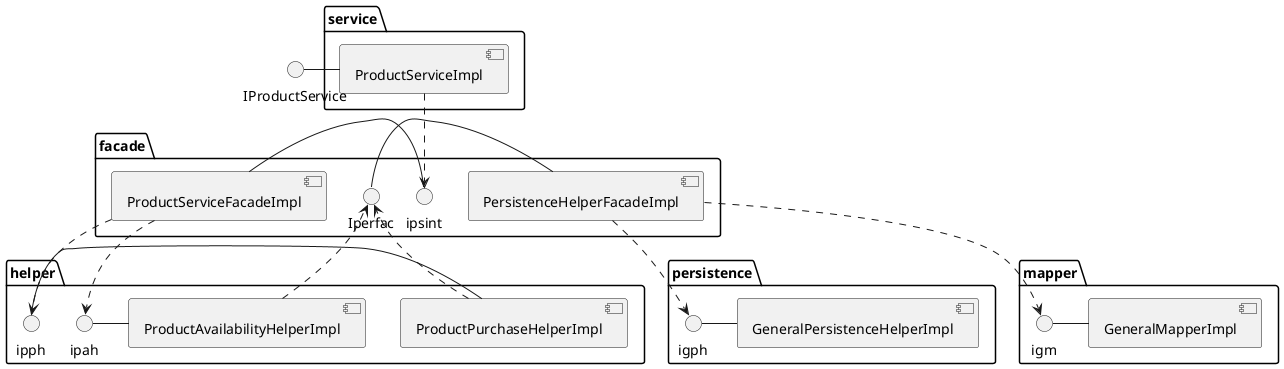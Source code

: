 @startuml




() IProductService as ips


package "service" {

	ips-[ProductServiceImpl]
   
}

package "facade" {
    ipsint-[ProductServiceFacadeImpl]
    [ProductServiceImpl]..>ipsint 
	Iperfac-[PersistenceHelperFacadeImpl]

}

package "helper" {
	ipph - [ProductPurchaseHelperImpl]
    ipah - [ProductAvailabilityHelperImpl]
    [ProductServiceFacadeImpl] ..> ipah
    [ProductServiceFacadeImpl] ..> ipph

    [ProductPurchaseHelperImpl] ..> Iperfac
    [ProductAvailabilityHelperImpl] ..> Iperfac




}


package "persistence" {
	igph-[GeneralPersistenceHelperImpl]
    [PersistenceHelperFacadeImpl]..>igph   
}

package "mapper"{
	igm-[GeneralMapperImpl]
    [PersistenceHelperFacadeImpl]..>igm    
}








@enduml